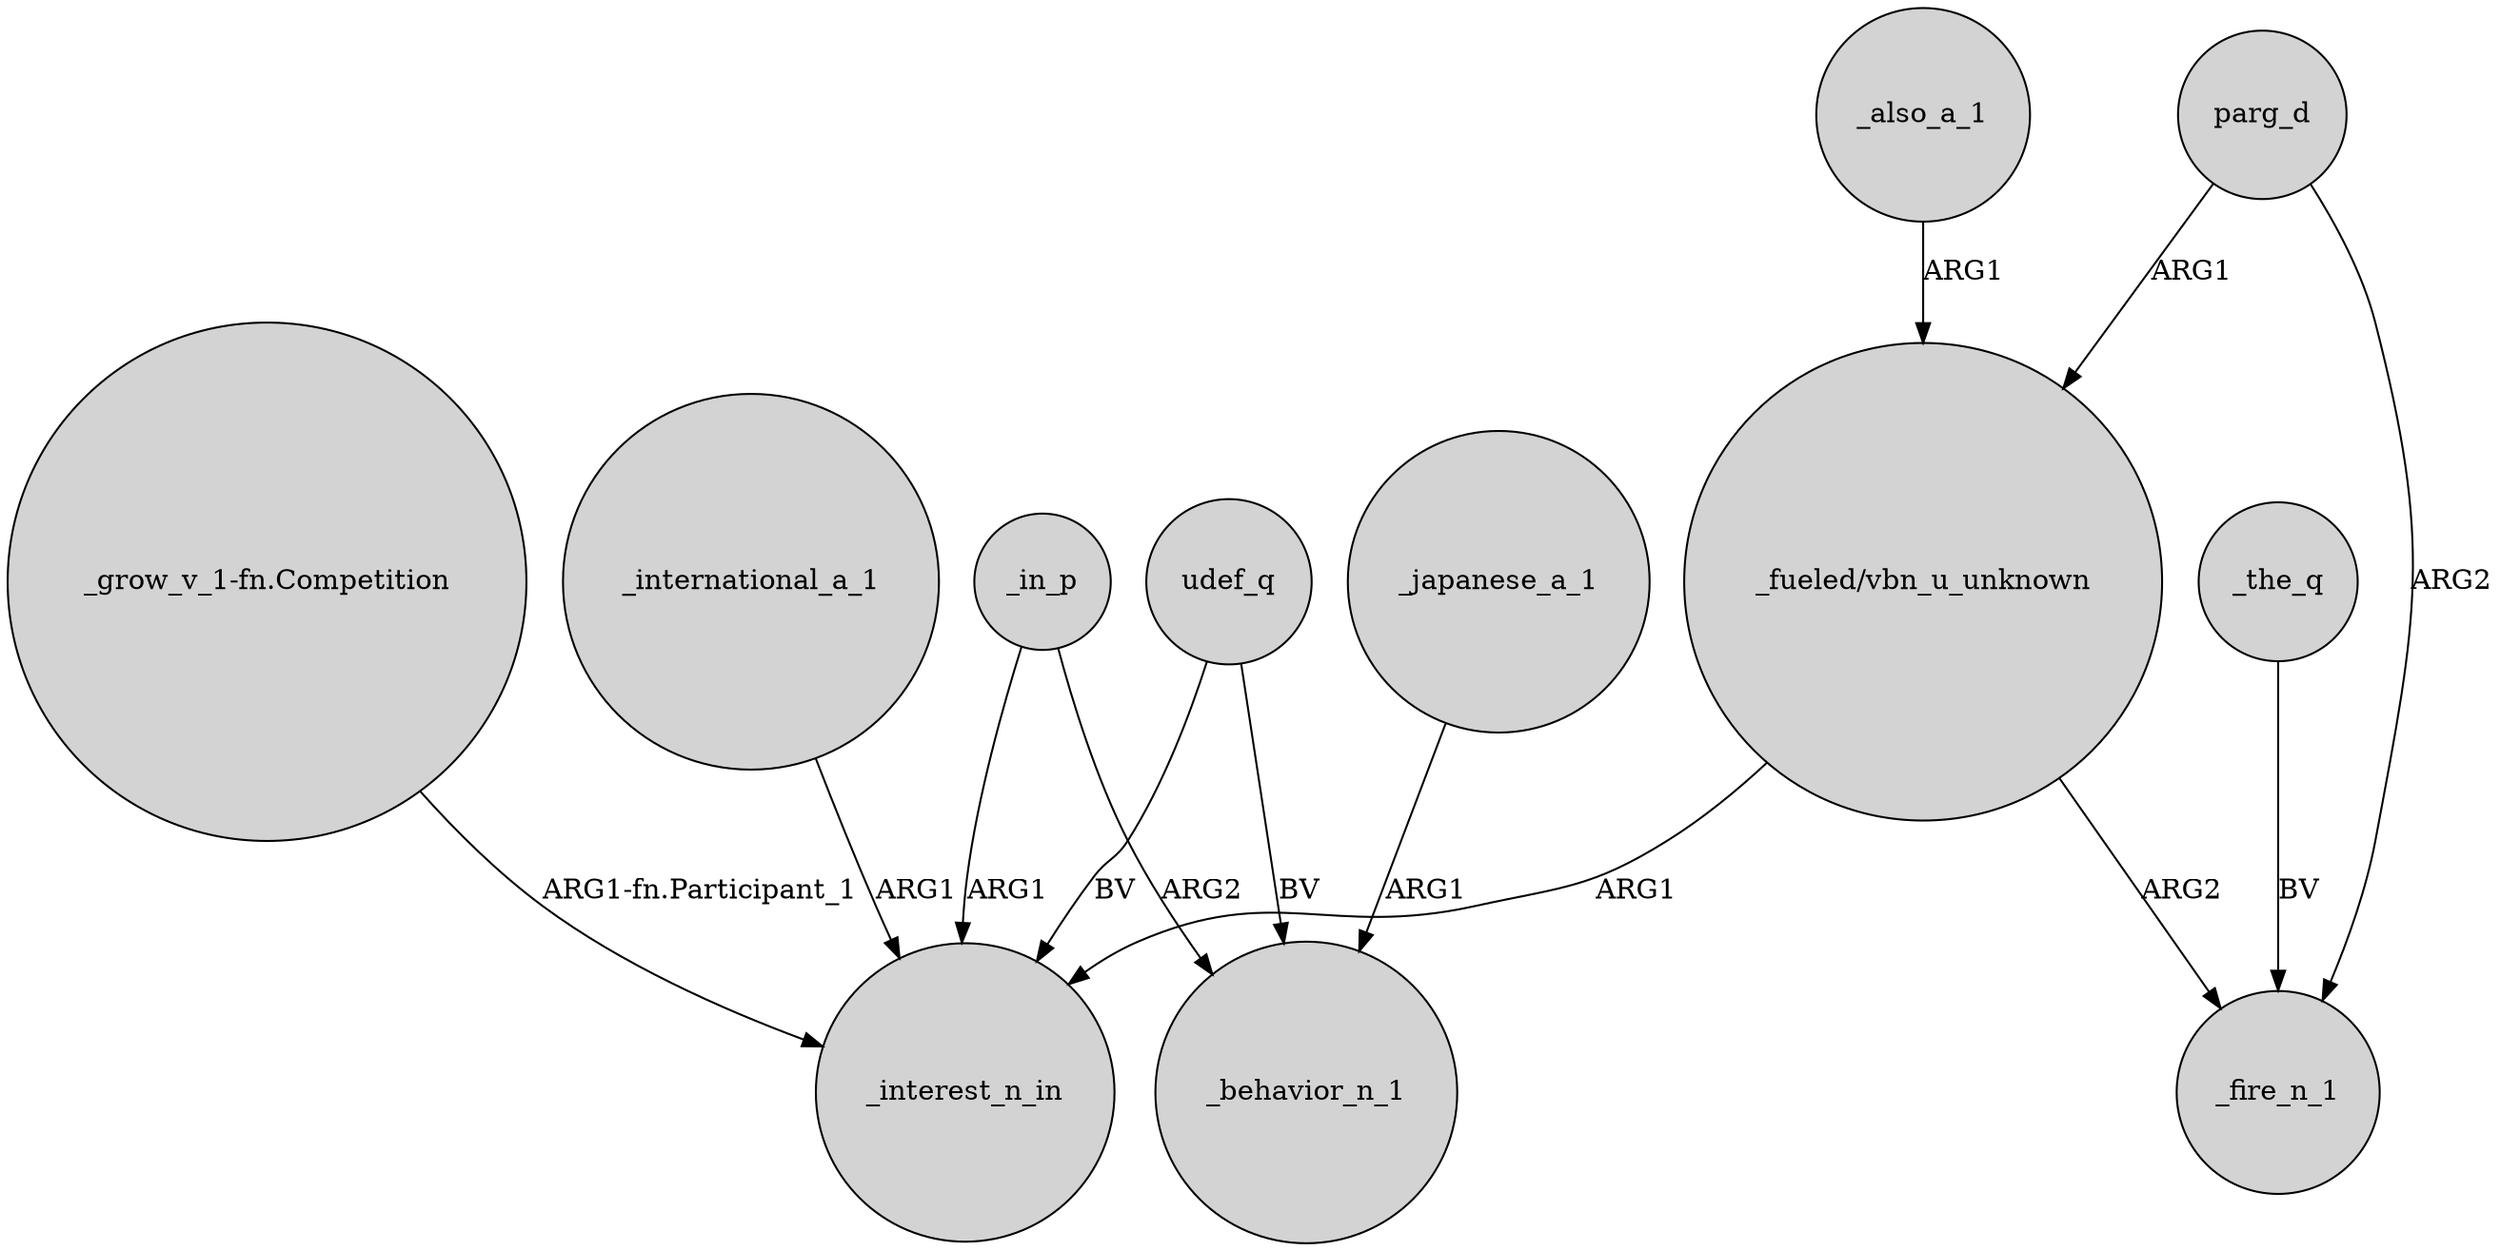 digraph {
	node [shape=circle style=filled]
	parg_d -> "_fueled/vbn_u_unknown" [label=ARG1]
	_in_p -> _interest_n_in [label=ARG1]
	_japanese_a_1 -> _behavior_n_1 [label=ARG1]
	udef_q -> _interest_n_in [label=BV]
	parg_d -> _fire_n_1 [label=ARG2]
	"_grow_v_1-fn.Competition" -> _interest_n_in [label="ARG1-fn.Participant_1"]
	_the_q -> _fire_n_1 [label=BV]
	_also_a_1 -> "_fueled/vbn_u_unknown" [label=ARG1]
	udef_q -> _behavior_n_1 [label=BV]
	"_fueled/vbn_u_unknown" -> _interest_n_in [label=ARG1]
	"_fueled/vbn_u_unknown" -> _fire_n_1 [label=ARG2]
	_international_a_1 -> _interest_n_in [label=ARG1]
	_in_p -> _behavior_n_1 [label=ARG2]
}
